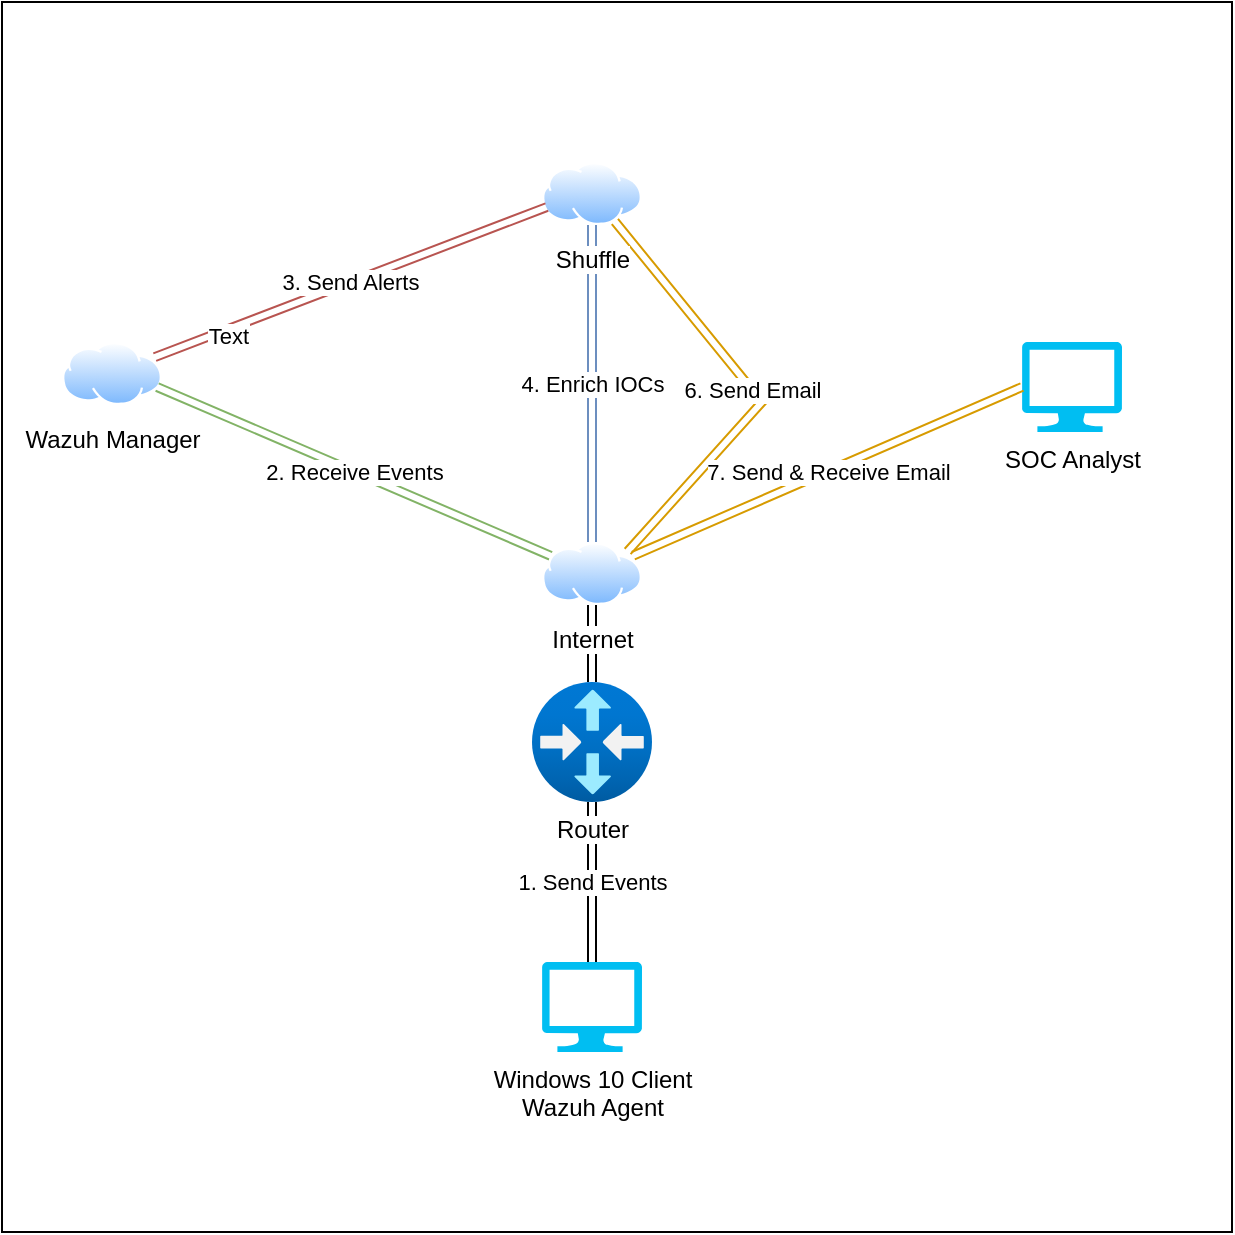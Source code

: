 <mxfile version="24.7.17">
  <diagram name="Page-1" id="bip8NPwT-C6fux6V8fcz">
    <mxGraphModel dx="1050" dy="625" grid="1" gridSize="10" guides="1" tooltips="1" connect="1" arrows="1" fold="1" page="1" pageScale="1" pageWidth="850" pageHeight="1100" math="0" shadow="0">
      <root>
        <mxCell id="0" />
        <mxCell id="1" parent="0" />
        <mxCell id="bGIlB386d0s7nkxIwyLy-1" value="" style="whiteSpace=wrap;html=1;aspect=fixed;" parent="1" vertex="1">
          <mxGeometry x="130" y="110" width="615" height="615" as="geometry" />
        </mxCell>
        <mxCell id="fwob3zydzBo_w3l8dipO-13" value="4. Enrich IOCs" style="edgeStyle=orthogonalEdgeStyle;rounded=0;orthogonalLoop=1;jettySize=auto;html=1;shape=link;fillColor=#dae8fc;strokeColor=#6c8ebf;" parent="1" source="fwob3zydzBo_w3l8dipO-2" target="fwob3zydzBo_w3l8dipO-4" edge="1">
          <mxGeometry relative="1" as="geometry" />
        </mxCell>
        <mxCell id="fwob3zydzBo_w3l8dipO-20" value="6. Send Email" style="rounded=0;orthogonalLoop=1;jettySize=auto;html=1;entryX=1;entryY=0;entryDx=0;entryDy=0;shape=link;fillColor=#ffe6cc;strokeColor=#d79b00;" parent="1" source="fwob3zydzBo_w3l8dipO-2" target="fwob3zydzBo_w3l8dipO-4" edge="1">
          <mxGeometry relative="1" as="geometry">
            <Array as="points">
              <mxPoint x="510" y="310" />
            </Array>
          </mxGeometry>
        </mxCell>
        <mxCell id="fwob3zydzBo_w3l8dipO-2" value="Shuffle" style="image;aspect=fixed;perimeter=ellipsePerimeter;html=1;align=center;shadow=0;dashed=0;spacingTop=3;image=img/lib/active_directory/internet_cloud.svg;" parent="1" vertex="1">
          <mxGeometry x="400" y="190" width="50" height="31.5" as="geometry" />
        </mxCell>
        <mxCell id="fwob3zydzBo_w3l8dipO-3" value="Wazuh Manager" style="image;aspect=fixed;perimeter=ellipsePerimeter;html=1;align=center;shadow=0;dashed=0;spacingTop=3;image=img/lib/active_directory/internet_cloud.svg;" parent="1" vertex="1">
          <mxGeometry x="160" y="280" width="50" height="31.5" as="geometry" />
        </mxCell>
        <mxCell id="fwob3zydzBo_w3l8dipO-10" value="2. Receive Events" style="rounded=0;orthogonalLoop=1;jettySize=auto;html=1;entryX=1;entryY=0.75;entryDx=0;entryDy=0;shape=link;fillColor=#d5e8d4;strokeColor=#82b366;" parent="1" source="fwob3zydzBo_w3l8dipO-4" target="fwob3zydzBo_w3l8dipO-3" edge="1">
          <mxGeometry relative="1" as="geometry" />
        </mxCell>
        <mxCell id="fwob3zydzBo_w3l8dipO-9" style="edgeStyle=orthogonalEdgeStyle;rounded=0;orthogonalLoop=1;jettySize=auto;html=1;entryX=0.5;entryY=1;entryDx=0;entryDy=0;shape=link;" parent="1" source="fwob3zydzBo_w3l8dipO-5" target="fwob3zydzBo_w3l8dipO-4" edge="1">
          <mxGeometry relative="1" as="geometry" />
        </mxCell>
        <mxCell id="fwob3zydzBo_w3l8dipO-4" value="Internet" style="image;aspect=fixed;perimeter=ellipsePerimeter;html=1;align=center;shadow=0;dashed=0;spacingTop=3;image=img/lib/active_directory/internet_cloud.svg;labelPosition=center;verticalLabelPosition=bottom;verticalAlign=top;" parent="1" vertex="1">
          <mxGeometry x="400" y="380" width="50" height="31.5" as="geometry" />
        </mxCell>
        <mxCell id="fwob3zydzBo_w3l8dipO-6" value="Windows 10 Client&lt;div&gt;Wazuh Agent&lt;/div&gt;" style="verticalLabelPosition=bottom;html=1;verticalAlign=top;align=center;strokeColor=none;fillColor=#00BEF2;shape=mxgraph.azure.computer;pointerEvents=1;" parent="1" vertex="1">
          <mxGeometry x="400" y="590" width="50" height="45" as="geometry" />
        </mxCell>
        <mxCell id="fwob3zydzBo_w3l8dipO-7" value="SOC Analyst" style="verticalLabelPosition=bottom;html=1;verticalAlign=top;align=center;strokeColor=none;fillColor=#00BEF2;shape=mxgraph.azure.computer;pointerEvents=1;" parent="1" vertex="1">
          <mxGeometry x="640" y="280" width="50" height="45" as="geometry" />
        </mxCell>
        <mxCell id="fwob3zydzBo_w3l8dipO-8" value="1. Send Events" style="edgeStyle=orthogonalEdgeStyle;rounded=0;orthogonalLoop=1;jettySize=auto;html=1;entryX=0.5;entryY=0;entryDx=0;entryDy=0;entryPerimeter=0;shape=link;" parent="1" source="fwob3zydzBo_w3l8dipO-5" target="fwob3zydzBo_w3l8dipO-6" edge="1">
          <mxGeometry relative="1" as="geometry" />
        </mxCell>
        <mxCell id="fwob3zydzBo_w3l8dipO-12" value="3. Send Alerts" style="rounded=0;orthogonalLoop=1;jettySize=auto;html=1;entryX=0;entryY=0.75;entryDx=0;entryDy=0;shape=link;fillColor=#f8cecc;strokeColor=#b85450;" parent="1" source="fwob3zydzBo_w3l8dipO-3" target="fwob3zydzBo_w3l8dipO-2" edge="1">
          <mxGeometry relative="1" as="geometry" />
        </mxCell>
        <mxCell id="fwob3zydzBo_w3l8dipO-22" value="Text" style="edgeLabel;html=1;align=center;verticalAlign=middle;resizable=0;points=[];" parent="fwob3zydzBo_w3l8dipO-12" vertex="1" connectable="0">
          <mxGeometry x="-0.642" y="-3" relative="1" as="geometry">
            <mxPoint as="offset" />
          </mxGeometry>
        </mxCell>
        <mxCell id="fwob3zydzBo_w3l8dipO-21" value="7. Send &amp;amp; Receive Email" style="rounded=0;orthogonalLoop=1;jettySize=auto;html=1;entryX=0;entryY=0.5;entryDx=0;entryDy=0;entryPerimeter=0;shape=link;fillColor=#ffe6cc;strokeColor=#d79b00;" parent="1" source="fwob3zydzBo_w3l8dipO-4" target="fwob3zydzBo_w3l8dipO-7" edge="1">
          <mxGeometry relative="1" as="geometry" />
        </mxCell>
        <mxCell id="fwob3zydzBo_w3l8dipO-5" value="Router" style="image;aspect=fixed;html=1;points=[];align=center;fontSize=12;image=img/lib/azure2/networking/Virtual_Router.svg;labelPosition=center;verticalLabelPosition=bottom;verticalAlign=top;" parent="1" vertex="1">
          <mxGeometry x="395" y="450" width="60" height="60" as="geometry" />
        </mxCell>
      </root>
    </mxGraphModel>
  </diagram>
</mxfile>
